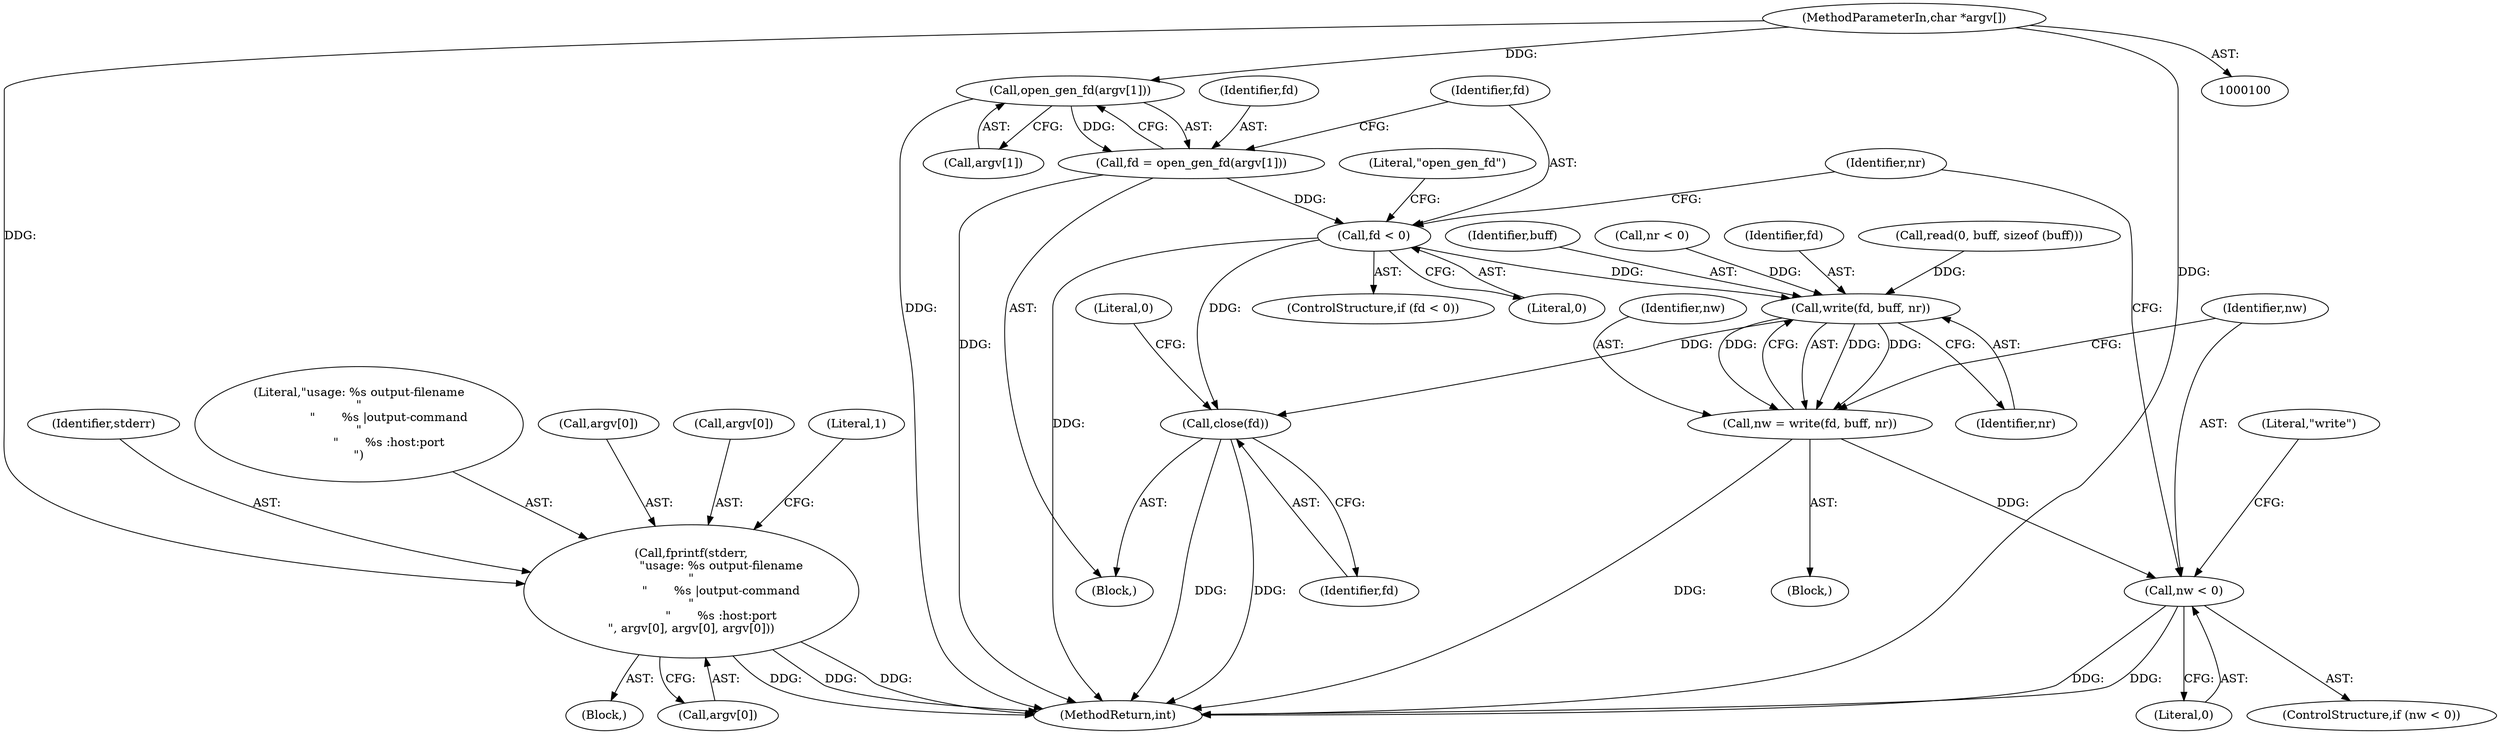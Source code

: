 digraph "0_boa_e139b87835994d007fbd64eead6c1455d7b8cf4e_3@array" {
"1000102" [label="(MethodParameterIn,char *argv[])"];
"1000113" [label="(Call,fprintf(stderr,\n                \"usage: %s output-filename\n\"\n                \"       %s |output-command\n\"\n                \"       %s :host:port\n\", argv[0], argv[0], argv[0]))"];
"1000129" [label="(Call,open_gen_fd(argv[1]))"];
"1000127" [label="(Call,fd = open_gen_fd(argv[1]))"];
"1000134" [label="(Call,fd < 0)"];
"1000169" [label="(Call,write(fd, buff, nr))"];
"1000167" [label="(Call,nw = write(fd, buff, nr))"];
"1000174" [label="(Call,nw < 0)"];
"1000182" [label="(Call,close(fd))"];
"1000126" [label="(Literal,1)"];
"1000185" [label="(Literal,0)"];
"1000179" [label="(Literal,\"write\")"];
"1000172" [label="(Identifier,nr)"];
"1000183" [label="(Identifier,fd)"];
"1000114" [label="(Identifier,stderr)"];
"1000113" [label="(Call,fprintf(stderr,\n                \"usage: %s output-filename\n\"\n                \"       %s |output-command\n\"\n                \"       %s :host:port\n\", argv[0], argv[0], argv[0]))"];
"1000145" [label="(Identifier,nr)"];
"1000112" [label="(Block,)"];
"1000130" [label="(Call,argv[1])"];
"1000103" [label="(Block,)"];
"1000115" [label="(Literal,\"usage: %s output-filename\n\"\n                \"       %s |output-command\n\"\n                \"       %s :host:port\n\")"];
"1000146" [label="(Call,read(0, buff, sizeof (buff)))"];
"1000168" [label="(Identifier,nw)"];
"1000171" [label="(Identifier,buff)"];
"1000169" [label="(Call,write(fd, buff, nr))"];
"1000122" [label="(Call,argv[0])"];
"1000129" [label="(Call,open_gen_fd(argv[1]))"];
"1000116" [label="(Call,argv[0])"];
"1000175" [label="(Identifier,nw)"];
"1000176" [label="(Literal,0)"];
"1000135" [label="(Identifier,fd)"];
"1000102" [label="(MethodParameterIn,char *argv[])"];
"1000174" [label="(Call,nw < 0)"];
"1000133" [label="(ControlStructure,if (fd < 0))"];
"1000136" [label="(Literal,0)"];
"1000119" [label="(Call,argv[0])"];
"1000139" [label="(Literal,\"open_gen_fd\")"];
"1000127" [label="(Call,fd = open_gen_fd(argv[1]))"];
"1000154" [label="(Call,nr < 0)"];
"1000182" [label="(Call,close(fd))"];
"1000152" [label="(Block,)"];
"1000186" [label="(MethodReturn,int)"];
"1000170" [label="(Identifier,fd)"];
"1000173" [label="(ControlStructure,if (nw < 0))"];
"1000128" [label="(Identifier,fd)"];
"1000167" [label="(Call,nw = write(fd, buff, nr))"];
"1000134" [label="(Call,fd < 0)"];
"1000102" -> "1000100"  [label="AST: "];
"1000102" -> "1000186"  [label="DDG: "];
"1000102" -> "1000113"  [label="DDG: "];
"1000102" -> "1000129"  [label="DDG: "];
"1000113" -> "1000112"  [label="AST: "];
"1000113" -> "1000122"  [label="CFG: "];
"1000114" -> "1000113"  [label="AST: "];
"1000115" -> "1000113"  [label="AST: "];
"1000116" -> "1000113"  [label="AST: "];
"1000119" -> "1000113"  [label="AST: "];
"1000122" -> "1000113"  [label="AST: "];
"1000126" -> "1000113"  [label="CFG: "];
"1000113" -> "1000186"  [label="DDG: "];
"1000113" -> "1000186"  [label="DDG: "];
"1000113" -> "1000186"  [label="DDG: "];
"1000129" -> "1000127"  [label="AST: "];
"1000129" -> "1000130"  [label="CFG: "];
"1000130" -> "1000129"  [label="AST: "];
"1000127" -> "1000129"  [label="CFG: "];
"1000129" -> "1000186"  [label="DDG: "];
"1000129" -> "1000127"  [label="DDG: "];
"1000127" -> "1000103"  [label="AST: "];
"1000128" -> "1000127"  [label="AST: "];
"1000135" -> "1000127"  [label="CFG: "];
"1000127" -> "1000186"  [label="DDG: "];
"1000127" -> "1000134"  [label="DDG: "];
"1000134" -> "1000133"  [label="AST: "];
"1000134" -> "1000136"  [label="CFG: "];
"1000135" -> "1000134"  [label="AST: "];
"1000136" -> "1000134"  [label="AST: "];
"1000139" -> "1000134"  [label="CFG: "];
"1000145" -> "1000134"  [label="CFG: "];
"1000134" -> "1000186"  [label="DDG: "];
"1000134" -> "1000169"  [label="DDG: "];
"1000134" -> "1000182"  [label="DDG: "];
"1000169" -> "1000167"  [label="AST: "];
"1000169" -> "1000172"  [label="CFG: "];
"1000170" -> "1000169"  [label="AST: "];
"1000171" -> "1000169"  [label="AST: "];
"1000172" -> "1000169"  [label="AST: "];
"1000167" -> "1000169"  [label="CFG: "];
"1000169" -> "1000167"  [label="DDG: "];
"1000169" -> "1000167"  [label="DDG: "];
"1000169" -> "1000167"  [label="DDG: "];
"1000146" -> "1000169"  [label="DDG: "];
"1000154" -> "1000169"  [label="DDG: "];
"1000169" -> "1000182"  [label="DDG: "];
"1000167" -> "1000152"  [label="AST: "];
"1000168" -> "1000167"  [label="AST: "];
"1000175" -> "1000167"  [label="CFG: "];
"1000167" -> "1000186"  [label="DDG: "];
"1000167" -> "1000174"  [label="DDG: "];
"1000174" -> "1000173"  [label="AST: "];
"1000174" -> "1000176"  [label="CFG: "];
"1000175" -> "1000174"  [label="AST: "];
"1000176" -> "1000174"  [label="AST: "];
"1000145" -> "1000174"  [label="CFG: "];
"1000179" -> "1000174"  [label="CFG: "];
"1000174" -> "1000186"  [label="DDG: "];
"1000174" -> "1000186"  [label="DDG: "];
"1000182" -> "1000103"  [label="AST: "];
"1000182" -> "1000183"  [label="CFG: "];
"1000183" -> "1000182"  [label="AST: "];
"1000185" -> "1000182"  [label="CFG: "];
"1000182" -> "1000186"  [label="DDG: "];
"1000182" -> "1000186"  [label="DDG: "];
}

